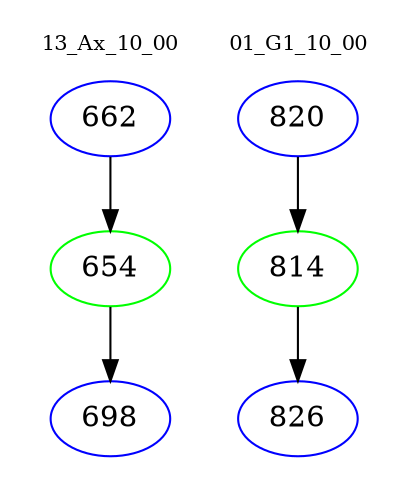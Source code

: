 digraph{
subgraph cluster_0 {
color = white
label = "13_Ax_10_00";
fontsize=10;
T0_662 [label="662", color="blue"]
T0_662 -> T0_654 [color="black"]
T0_654 [label="654", color="green"]
T0_654 -> T0_698 [color="black"]
T0_698 [label="698", color="blue"]
}
subgraph cluster_1 {
color = white
label = "01_G1_10_00";
fontsize=10;
T1_820 [label="820", color="blue"]
T1_820 -> T1_814 [color="black"]
T1_814 [label="814", color="green"]
T1_814 -> T1_826 [color="black"]
T1_826 [label="826", color="blue"]
}
}

